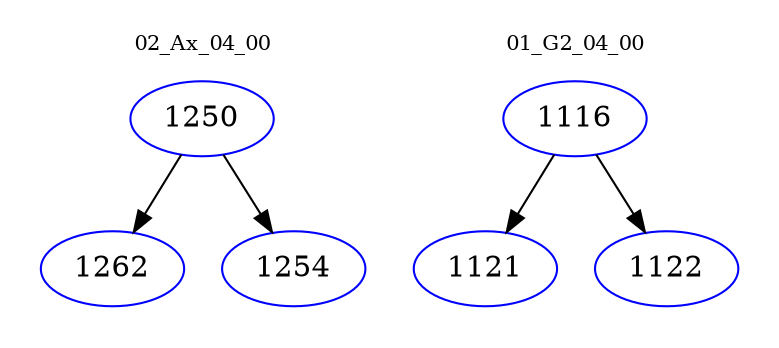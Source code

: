 digraph{
subgraph cluster_0 {
color = white
label = "02_Ax_04_00";
fontsize=10;
T0_1250 [label="1250", color="blue"]
T0_1250 -> T0_1262 [color="black"]
T0_1262 [label="1262", color="blue"]
T0_1250 -> T0_1254 [color="black"]
T0_1254 [label="1254", color="blue"]
}
subgraph cluster_1 {
color = white
label = "01_G2_04_00";
fontsize=10;
T1_1116 [label="1116", color="blue"]
T1_1116 -> T1_1121 [color="black"]
T1_1121 [label="1121", color="blue"]
T1_1116 -> T1_1122 [color="black"]
T1_1122 [label="1122", color="blue"]
}
}
